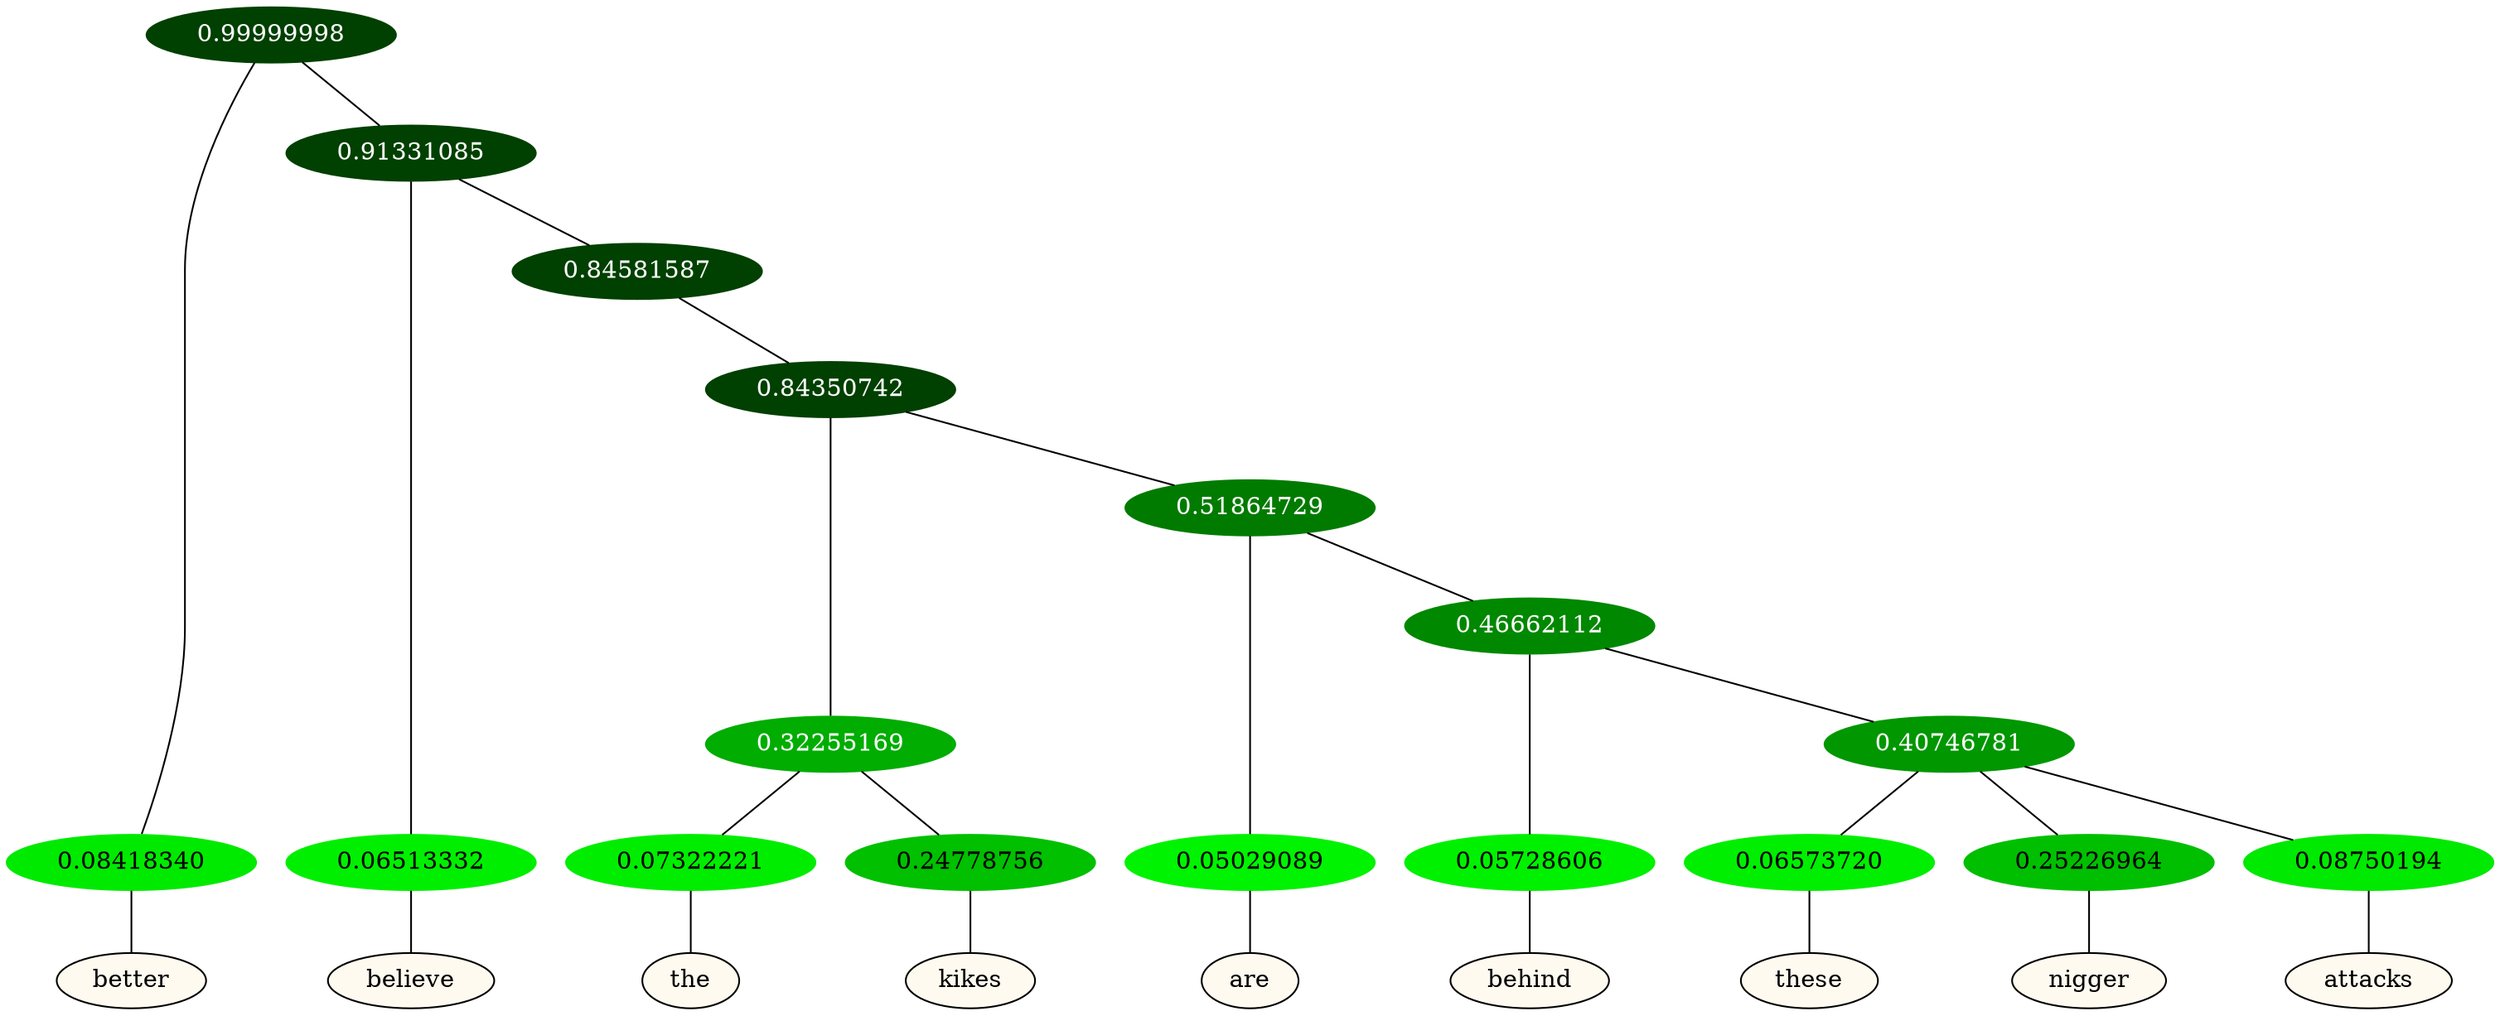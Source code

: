 graph {
	node [format=png height=0.15 nodesep=0.001 ordering=out overlap=prism overlap_scaling=0.01 ranksep=0.001 ratio=0.2 style=filled width=0.15]
	{
		rank=same
		a_w_1 [label=better color=black fillcolor=floralwhite style="filled,solid"]
		a_w_3 [label=believe color=black fillcolor=floralwhite style="filled,solid"]
		a_w_8 [label=the color=black fillcolor=floralwhite style="filled,solid"]
		a_w_9 [label=kikes color=black fillcolor=floralwhite style="filled,solid"]
		a_w_10 [label=are color=black fillcolor=floralwhite style="filled,solid"]
		a_w_12 [label=behind color=black fillcolor=floralwhite style="filled,solid"]
		a_w_14 [label=these color=black fillcolor=floralwhite style="filled,solid"]
		a_w_15 [label=nigger color=black fillcolor=floralwhite style="filled,solid"]
		a_w_16 [label=attacks color=black fillcolor=floralwhite style="filled,solid"]
	}
	a_n_1 -- a_w_1
	a_n_3 -- a_w_3
	a_n_8 -- a_w_8
	a_n_9 -- a_w_9
	a_n_10 -- a_w_10
	a_n_12 -- a_w_12
	a_n_14 -- a_w_14
	a_n_15 -- a_w_15
	a_n_16 -- a_w_16
	{
		rank=same
		a_n_1 [label=0.08418340 color="0.334 1.000 0.916" fontcolor=black]
		a_n_3 [label=0.06513332 color="0.334 1.000 0.935" fontcolor=black]
		a_n_8 [label=0.07322221 color="0.334 1.000 0.927" fontcolor=black]
		a_n_9 [label=0.24778756 color="0.334 1.000 0.752" fontcolor=black]
		a_n_10 [label=0.05029089 color="0.334 1.000 0.950" fontcolor=black]
		a_n_12 [label=0.05728606 color="0.334 1.000 0.943" fontcolor=black]
		a_n_14 [label=0.06573720 color="0.334 1.000 0.934" fontcolor=black]
		a_n_15 [label=0.25226964 color="0.334 1.000 0.748" fontcolor=black]
		a_n_16 [label=0.08750194 color="0.334 1.000 0.912" fontcolor=black]
	}
	a_n_0 [label=0.99999998 color="0.334 1.000 0.250" fontcolor=grey99]
	a_n_0 -- a_n_1
	a_n_2 [label=0.91331085 color="0.334 1.000 0.250" fontcolor=grey99]
	a_n_0 -- a_n_2
	a_n_2 -- a_n_3
	a_n_4 [label=0.84581587 color="0.334 1.000 0.250" fontcolor=grey99]
	a_n_2 -- a_n_4
	a_n_5 [label=0.84350742 color="0.334 1.000 0.250" fontcolor=grey99]
	a_n_4 -- a_n_5
	a_n_6 [label=0.32255169 color="0.334 1.000 0.677" fontcolor=grey99]
	a_n_5 -- a_n_6
	a_n_7 [label=0.51864729 color="0.334 1.000 0.481" fontcolor=grey99]
	a_n_5 -- a_n_7
	a_n_6 -- a_n_8
	a_n_6 -- a_n_9
	a_n_7 -- a_n_10
	a_n_11 [label=0.46662112 color="0.334 1.000 0.533" fontcolor=grey99]
	a_n_7 -- a_n_11
	a_n_11 -- a_n_12
	a_n_13 [label=0.40746781 color="0.334 1.000 0.593" fontcolor=grey99]
	a_n_11 -- a_n_13
	a_n_13 -- a_n_14
	a_n_13 -- a_n_15
	a_n_13 -- a_n_16
}
